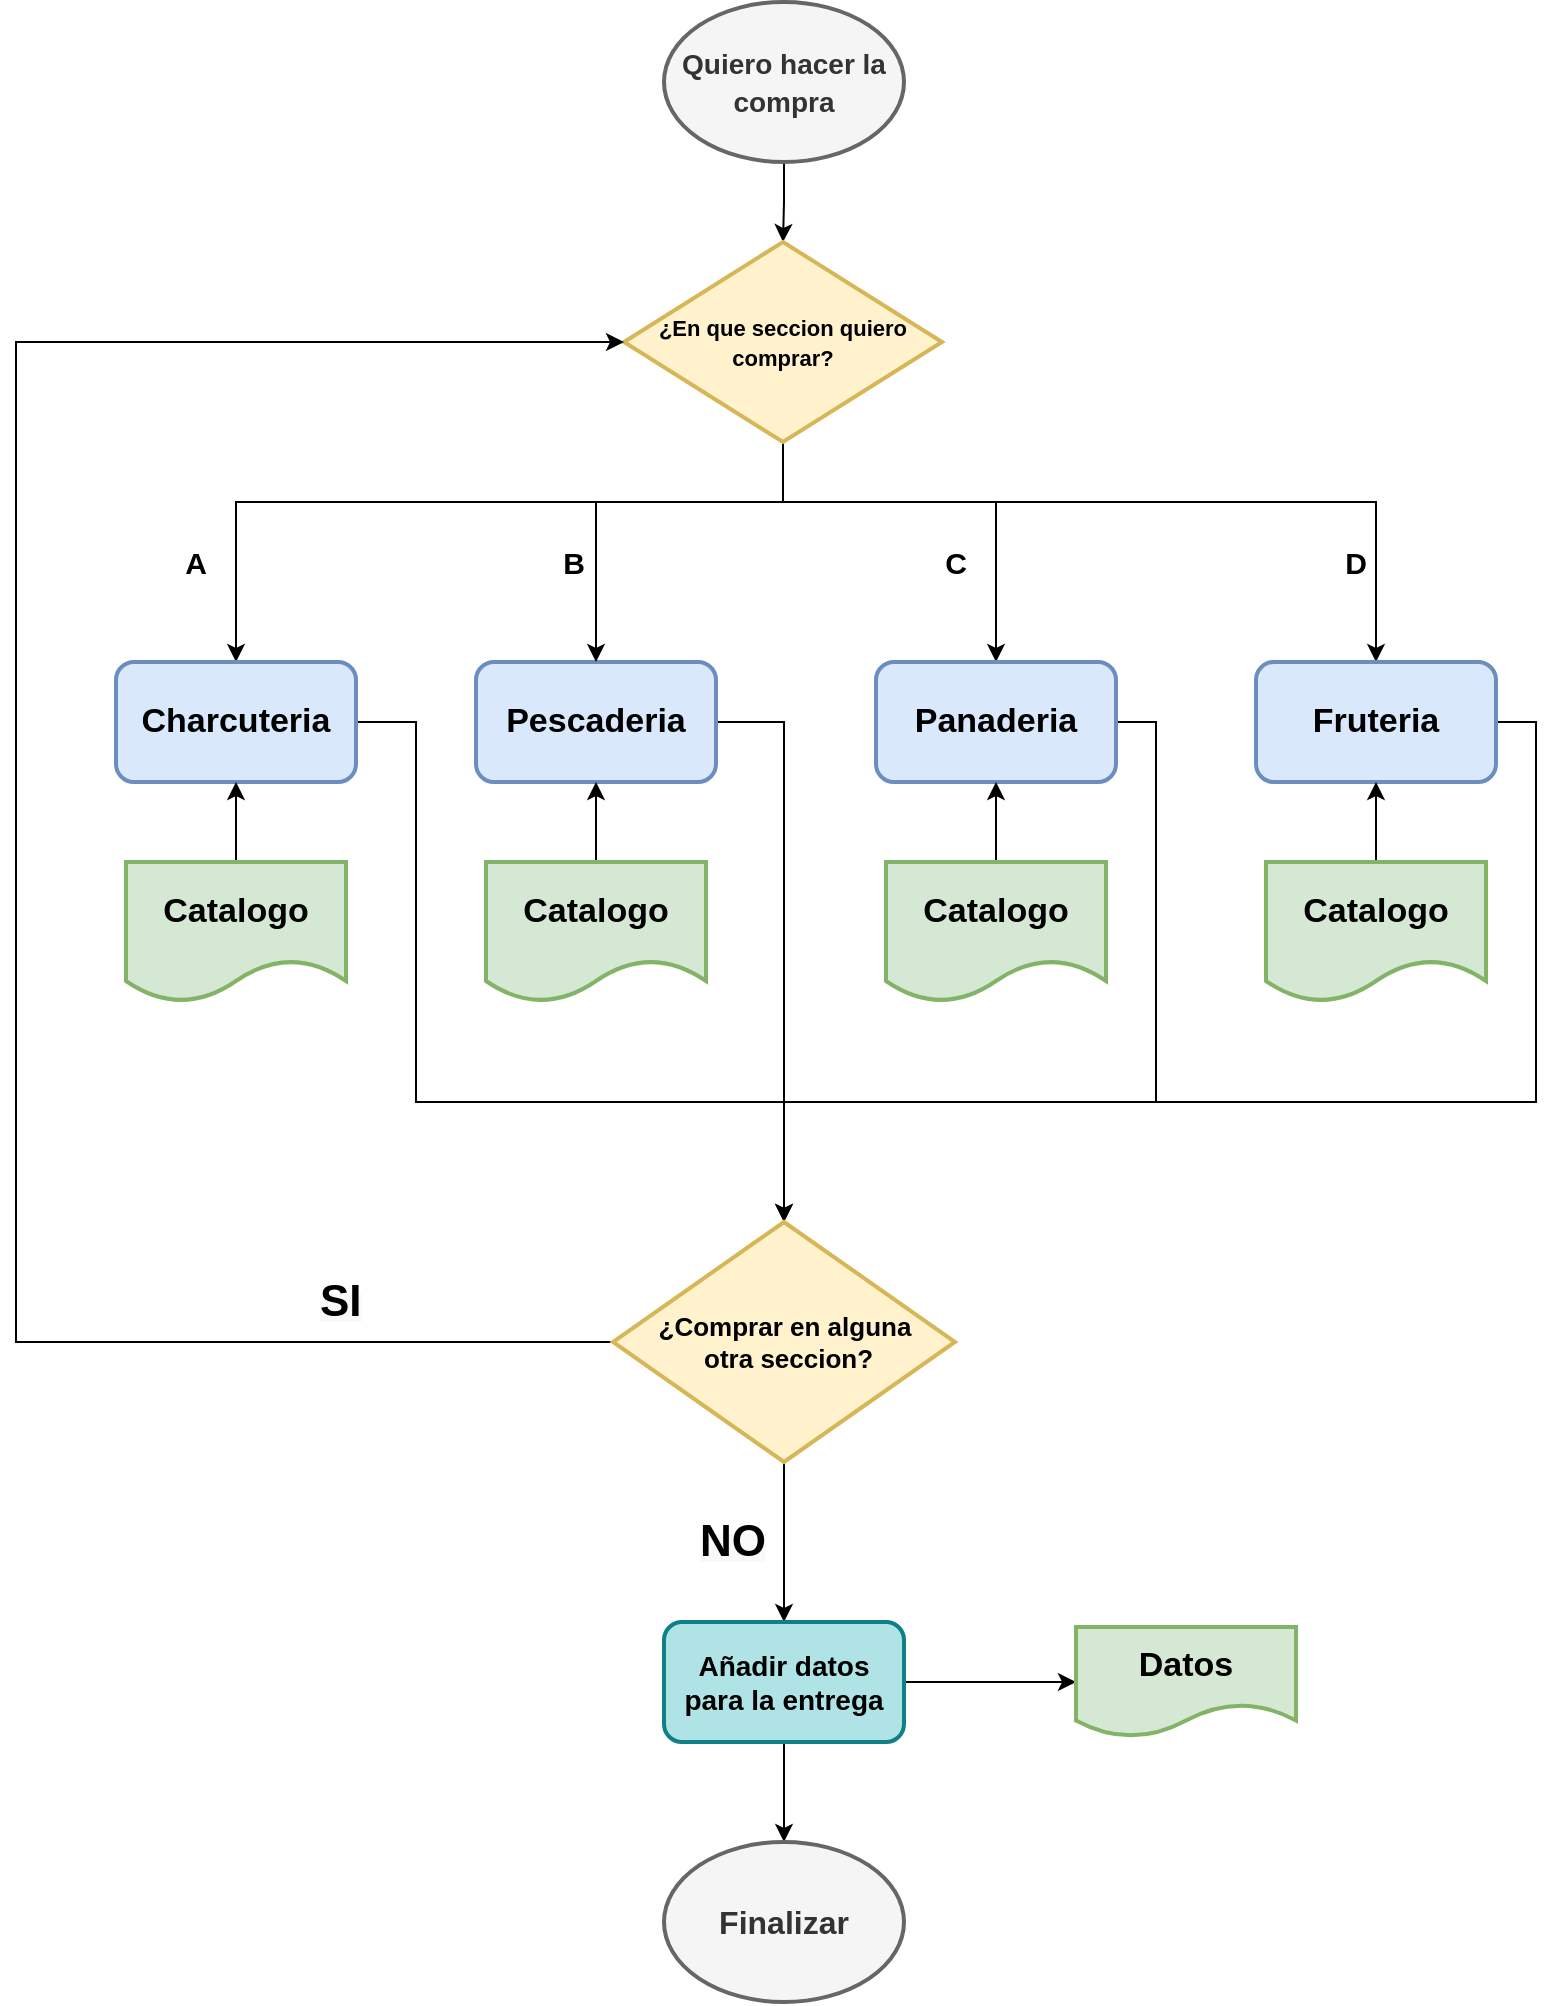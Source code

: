 <mxfile version="14.5.8" type="github">
  <diagram id="0oxOXPpbl2MvyMknku0a" name="Page-1">
    <mxGraphModel dx="1483" dy="829" grid="1" gridSize="10" guides="1" tooltips="1" connect="1" arrows="1" fold="1" page="1" pageScale="1" pageWidth="827" pageHeight="1169" math="0" shadow="0">
      <root>
        <mxCell id="0" />
        <mxCell id="1" parent="0" />
        <mxCell id="ysKK4QOxG-1aNT_mnxi2-3" value="" style="edgeStyle=orthogonalEdgeStyle;rounded=0;orthogonalLoop=1;jettySize=auto;html=1;" edge="1" parent="1" source="ysKK4QOxG-1aNT_mnxi2-1" target="ysKK4QOxG-1aNT_mnxi2-2">
          <mxGeometry relative="1" as="geometry" />
        </mxCell>
        <mxCell id="ysKK4QOxG-1aNT_mnxi2-1" value="&lt;p style=&quot;line-height: 150%&quot;&gt;&lt;font style=&quot;font-size: 14px&quot;&gt;&lt;b&gt;Quiero hacer la compra&lt;/b&gt;&lt;/font&gt;&lt;/p&gt;" style="ellipse;whiteSpace=wrap;html=1;strokeWidth=2;perimeterSpacing=0;fillColor=#f5f5f5;strokeColor=#666666;fontColor=#333333;" vertex="1" parent="1">
          <mxGeometry x="354" y="30" width="120" height="80" as="geometry" />
        </mxCell>
        <mxCell id="ysKK4QOxG-1aNT_mnxi2-6" value="" style="edgeStyle=orthogonalEdgeStyle;rounded=0;orthogonalLoop=1;jettySize=auto;html=1;entryX=0.5;entryY=0;entryDx=0;entryDy=0;" edge="1" parent="1" source="ysKK4QOxG-1aNT_mnxi2-2" target="ysKK4QOxG-1aNT_mnxi2-7">
          <mxGeometry relative="1" as="geometry">
            <mxPoint x="414" y="380" as="targetPoint" />
            <Array as="points">
              <mxPoint x="414" y="280" />
              <mxPoint x="140" y="280" />
            </Array>
          </mxGeometry>
        </mxCell>
        <mxCell id="ysKK4QOxG-1aNT_mnxi2-17" style="edgeStyle=orthogonalEdgeStyle;rounded=0;orthogonalLoop=1;jettySize=auto;html=1;" edge="1" parent="1" target="ysKK4QOxG-1aNT_mnxi2-10">
          <mxGeometry relative="1" as="geometry">
            <mxPoint x="414" y="280" as="sourcePoint" />
            <Array as="points">
              <mxPoint x="493" y="280" />
              <mxPoint x="520" y="280" />
            </Array>
          </mxGeometry>
        </mxCell>
        <mxCell id="ysKK4QOxG-1aNT_mnxi2-29" style="edgeStyle=orthogonalEdgeStyle;rounded=0;orthogonalLoop=1;jettySize=auto;html=1;exitX=0.5;exitY=1;exitDx=0;exitDy=0;entryX=0.5;entryY=0;entryDx=0;entryDy=0;" edge="1" parent="1" source="ysKK4QOxG-1aNT_mnxi2-2" target="ysKK4QOxG-1aNT_mnxi2-11">
          <mxGeometry relative="1" as="geometry">
            <Array as="points">
              <mxPoint x="414" y="280" />
              <mxPoint x="710" y="280" />
            </Array>
          </mxGeometry>
        </mxCell>
        <mxCell id="ysKK4QOxG-1aNT_mnxi2-2" value="&lt;b&gt;&lt;font style=&quot;font-size: 11px&quot;&gt;¿En que seccion quiero comprar?&lt;/font&gt;&lt;/b&gt;" style="rhombus;whiteSpace=wrap;html=1;strokeColor=#d6b656;strokeWidth=2;fillColor=#fff2cc;" vertex="1" parent="1">
          <mxGeometry x="334" y="150" width="159" height="100" as="geometry" />
        </mxCell>
        <mxCell id="ysKK4QOxG-1aNT_mnxi2-4" style="edgeStyle=orthogonalEdgeStyle;rounded=0;orthogonalLoop=1;jettySize=auto;html=1;exitX=0.5;exitY=1;exitDx=0;exitDy=0;" edge="1" parent="1" source="ysKK4QOxG-1aNT_mnxi2-2" target="ysKK4QOxG-1aNT_mnxi2-2">
          <mxGeometry relative="1" as="geometry" />
        </mxCell>
        <mxCell id="ysKK4QOxG-1aNT_mnxi2-48" style="edgeStyle=orthogonalEdgeStyle;rounded=0;orthogonalLoop=1;jettySize=auto;html=1;exitX=1;exitY=0.5;exitDx=0;exitDy=0;entryX=0.5;entryY=0;entryDx=0;entryDy=0;" edge="1" parent="1" source="ysKK4QOxG-1aNT_mnxi2-7" target="ysKK4QOxG-1aNT_mnxi2-32">
          <mxGeometry relative="1" as="geometry">
            <Array as="points">
              <mxPoint x="230" y="390" />
              <mxPoint x="230" y="580" />
              <mxPoint x="414" y="580" />
            </Array>
          </mxGeometry>
        </mxCell>
        <mxCell id="ysKK4QOxG-1aNT_mnxi2-7" value="&lt;font style=&quot;font-size: 17px&quot;&gt;&lt;b&gt;Charcuteria&lt;/b&gt;&lt;/font&gt;" style="rounded=1;whiteSpace=wrap;html=1;strokeWidth=2;fillColor=#dae8fc;strokeColor=#6c8ebf;" vertex="1" parent="1">
          <mxGeometry x="80" y="360" width="120" height="60" as="geometry" />
        </mxCell>
        <mxCell id="ysKK4QOxG-1aNT_mnxi2-49" style="edgeStyle=orthogonalEdgeStyle;rounded=0;orthogonalLoop=1;jettySize=auto;html=1;exitX=1;exitY=0.5;exitDx=0;exitDy=0;entryX=0.5;entryY=0;entryDx=0;entryDy=0;" edge="1" parent="1" source="ysKK4QOxG-1aNT_mnxi2-9" target="ysKK4QOxG-1aNT_mnxi2-32">
          <mxGeometry relative="1" as="geometry" />
        </mxCell>
        <mxCell id="ysKK4QOxG-1aNT_mnxi2-9" value="&lt;font style=&quot;font-size: 17px&quot;&gt;&lt;b&gt;Pescaderia&lt;/b&gt;&lt;/font&gt;" style="rounded=1;whiteSpace=wrap;html=1;strokeWidth=2;fillColor=#dae8fc;strokeColor=#6c8ebf;" vertex="1" parent="1">
          <mxGeometry x="260" y="360" width="120" height="60" as="geometry" />
        </mxCell>
        <mxCell id="ysKK4QOxG-1aNT_mnxi2-50" style="edgeStyle=orthogonalEdgeStyle;rounded=0;orthogonalLoop=1;jettySize=auto;html=1;exitX=1;exitY=0.5;exitDx=0;exitDy=0;entryX=1;entryY=0.5;entryDx=0;entryDy=0;" edge="1" parent="1" source="ysKK4QOxG-1aNT_mnxi2-10" target="ysKK4QOxG-1aNT_mnxi2-32">
          <mxGeometry relative="1" as="geometry">
            <Array as="points">
              <mxPoint x="600" y="390" />
              <mxPoint x="600" y="580" />
              <mxPoint x="414" y="580" />
              <mxPoint x="414" y="700" />
            </Array>
          </mxGeometry>
        </mxCell>
        <mxCell id="ysKK4QOxG-1aNT_mnxi2-10" value="&lt;font style=&quot;font-size: 17px&quot;&gt;&lt;b&gt;Panaderia&lt;/b&gt;&lt;/font&gt;" style="rounded=1;whiteSpace=wrap;html=1;strokeWidth=2;fillColor=#dae8fc;strokeColor=#6c8ebf;" vertex="1" parent="1">
          <mxGeometry x="460" y="360" width="120" height="60" as="geometry" />
        </mxCell>
        <mxCell id="ysKK4QOxG-1aNT_mnxi2-51" style="edgeStyle=orthogonalEdgeStyle;rounded=0;orthogonalLoop=1;jettySize=auto;html=1;exitX=1;exitY=0.5;exitDx=0;exitDy=0;entryX=1;entryY=0.5;entryDx=0;entryDy=0;" edge="1" parent="1" source="ysKK4QOxG-1aNT_mnxi2-11" target="ysKK4QOxG-1aNT_mnxi2-32">
          <mxGeometry relative="1" as="geometry">
            <Array as="points">
              <mxPoint x="790" y="390" />
              <mxPoint x="790" y="580" />
              <mxPoint x="414" y="580" />
              <mxPoint x="414" y="700" />
            </Array>
          </mxGeometry>
        </mxCell>
        <mxCell id="ysKK4QOxG-1aNT_mnxi2-11" value="&lt;font style=&quot;font-size: 17px&quot;&gt;&lt;b&gt;Fruteria&lt;/b&gt;&lt;/font&gt;" style="rounded=1;whiteSpace=wrap;html=1;strokeWidth=2;fillColor=#dae8fc;strokeColor=#6c8ebf;" vertex="1" parent="1">
          <mxGeometry x="650" y="360" width="120" height="60" as="geometry" />
        </mxCell>
        <mxCell id="ysKK4QOxG-1aNT_mnxi2-15" value="" style="endArrow=classic;html=1;entryX=0.5;entryY=0;entryDx=0;entryDy=0;" edge="1" parent="1" target="ysKK4QOxG-1aNT_mnxi2-9">
          <mxGeometry width="50" height="50" relative="1" as="geometry">
            <mxPoint x="320" y="280" as="sourcePoint" />
            <mxPoint x="440" y="240" as="targetPoint" />
          </mxGeometry>
        </mxCell>
        <mxCell id="ysKK4QOxG-1aNT_mnxi2-20" value="" style="edgeStyle=orthogonalEdgeStyle;rounded=0;orthogonalLoop=1;jettySize=auto;html=1;" edge="1" parent="1" source="ysKK4QOxG-1aNT_mnxi2-19" target="ysKK4QOxG-1aNT_mnxi2-7">
          <mxGeometry relative="1" as="geometry" />
        </mxCell>
        <mxCell id="ysKK4QOxG-1aNT_mnxi2-19" value="&lt;b&gt;&lt;font style=&quot;font-size: 17px&quot;&gt;Catalogo&lt;/font&gt;&lt;/b&gt;" style="shape=document;whiteSpace=wrap;html=1;boundedLbl=1;strokeWidth=2;fillColor=#d5e8d4;strokeColor=#82b366;" vertex="1" parent="1">
          <mxGeometry x="85" y="460" width="110" height="70" as="geometry" />
        </mxCell>
        <mxCell id="ysKK4QOxG-1aNT_mnxi2-26" value="" style="edgeStyle=orthogonalEdgeStyle;rounded=0;orthogonalLoop=1;jettySize=auto;html=1;" edge="1" parent="1" source="ysKK4QOxG-1aNT_mnxi2-21" target="ysKK4QOxG-1aNT_mnxi2-9">
          <mxGeometry relative="1" as="geometry" />
        </mxCell>
        <mxCell id="ysKK4QOxG-1aNT_mnxi2-21" value="&lt;b&gt;&lt;font style=&quot;font-size: 17px&quot;&gt;Catalogo&lt;/font&gt;&lt;/b&gt;" style="shape=document;whiteSpace=wrap;html=1;boundedLbl=1;strokeWidth=2;fillColor=#d5e8d4;strokeColor=#82b366;" vertex="1" parent="1">
          <mxGeometry x="265" y="460" width="110" height="70" as="geometry" />
        </mxCell>
        <mxCell id="ysKK4QOxG-1aNT_mnxi2-25" value="" style="edgeStyle=orthogonalEdgeStyle;rounded=0;orthogonalLoop=1;jettySize=auto;html=1;" edge="1" parent="1" source="ysKK4QOxG-1aNT_mnxi2-22" target="ysKK4QOxG-1aNT_mnxi2-10">
          <mxGeometry relative="1" as="geometry" />
        </mxCell>
        <mxCell id="ysKK4QOxG-1aNT_mnxi2-22" value="&lt;b&gt;&lt;font style=&quot;font-size: 17px&quot;&gt;Catalogo&lt;/font&gt;&lt;/b&gt;" style="shape=document;whiteSpace=wrap;html=1;boundedLbl=1;strokeWidth=2;fillColor=#d5e8d4;strokeColor=#82b366;" vertex="1" parent="1">
          <mxGeometry x="465" y="460" width="110" height="70" as="geometry" />
        </mxCell>
        <mxCell id="ysKK4QOxG-1aNT_mnxi2-24" value="" style="edgeStyle=orthogonalEdgeStyle;rounded=0;orthogonalLoop=1;jettySize=auto;html=1;" edge="1" parent="1" source="ysKK4QOxG-1aNT_mnxi2-23" target="ysKK4QOxG-1aNT_mnxi2-11">
          <mxGeometry relative="1" as="geometry" />
        </mxCell>
        <mxCell id="ysKK4QOxG-1aNT_mnxi2-23" value="&lt;b&gt;&lt;font style=&quot;font-size: 17px&quot;&gt;Catalogo&lt;/font&gt;&lt;/b&gt;" style="shape=document;whiteSpace=wrap;html=1;boundedLbl=1;strokeWidth=2;fillColor=#d5e8d4;strokeColor=#82b366;" vertex="1" parent="1">
          <mxGeometry x="655" y="460" width="110" height="70" as="geometry" />
        </mxCell>
        <mxCell id="ysKK4QOxG-1aNT_mnxi2-36" style="edgeStyle=orthogonalEdgeStyle;rounded=0;orthogonalLoop=1;jettySize=auto;html=1;exitX=0;exitY=0.5;exitDx=0;exitDy=0;entryX=0;entryY=0.5;entryDx=0;entryDy=0;" edge="1" parent="1" source="ysKK4QOxG-1aNT_mnxi2-32" target="ysKK4QOxG-1aNT_mnxi2-2">
          <mxGeometry relative="1" as="geometry">
            <Array as="points">
              <mxPoint x="30" y="700" />
              <mxPoint x="30" y="200" />
            </Array>
          </mxGeometry>
        </mxCell>
        <mxCell id="ysKK4QOxG-1aNT_mnxi2-38" style="edgeStyle=orthogonalEdgeStyle;rounded=0;orthogonalLoop=1;jettySize=auto;html=1;exitX=0.5;exitY=1;exitDx=0;exitDy=0;entryX=0.5;entryY=0;entryDx=0;entryDy=0;" edge="1" parent="1" source="ysKK4QOxG-1aNT_mnxi2-32" target="ysKK4QOxG-1aNT_mnxi2-37">
          <mxGeometry relative="1" as="geometry" />
        </mxCell>
        <mxCell id="ysKK4QOxG-1aNT_mnxi2-32" value="&lt;font style=&quot;font-size: 13px&quot;&gt;&lt;b&gt;¿Comprar en alguna&lt;br&gt;&amp;nbsp;otra seccion?&lt;/b&gt;&lt;/font&gt;" style="rhombus;whiteSpace=wrap;html=1;strokeWidth=2;fillColor=#fff2cc;strokeColor=#d6b656;" vertex="1" parent="1">
          <mxGeometry x="328.5" y="640" width="171" height="120" as="geometry" />
        </mxCell>
        <mxCell id="ysKK4QOxG-1aNT_mnxi2-41" value="" style="edgeStyle=orthogonalEdgeStyle;rounded=0;orthogonalLoop=1;jettySize=auto;html=1;" edge="1" parent="1" source="ysKK4QOxG-1aNT_mnxi2-37" target="ysKK4QOxG-1aNT_mnxi2-39">
          <mxGeometry relative="1" as="geometry" />
        </mxCell>
        <mxCell id="ysKK4QOxG-1aNT_mnxi2-43" value="" style="edgeStyle=orthogonalEdgeStyle;rounded=0;orthogonalLoop=1;jettySize=auto;html=1;" edge="1" parent="1" source="ysKK4QOxG-1aNT_mnxi2-37" target="ysKK4QOxG-1aNT_mnxi2-42">
          <mxGeometry relative="1" as="geometry" />
        </mxCell>
        <mxCell id="ysKK4QOxG-1aNT_mnxi2-37" value="&lt;font style=&quot;font-size: 14px&quot;&gt;&lt;b&gt;Añadir datos para la entrega&lt;/b&gt;&lt;/font&gt;" style="rounded=1;whiteSpace=wrap;html=1;strokeWidth=2;fillColor=#b0e3e6;strokeColor=#0e8088;" vertex="1" parent="1">
          <mxGeometry x="354" y="840" width="120" height="60" as="geometry" />
        </mxCell>
        <mxCell id="ysKK4QOxG-1aNT_mnxi2-39" value="&lt;b&gt;&lt;font style=&quot;font-size: 17px&quot;&gt;Datos&lt;/font&gt;&lt;/b&gt;" style="shape=document;whiteSpace=wrap;html=1;boundedLbl=1;strokeWidth=2;fillColor=#d5e8d4;strokeColor=#82b366;" vertex="1" parent="1">
          <mxGeometry x="560" y="842.5" width="110" height="55" as="geometry" />
        </mxCell>
        <mxCell id="ysKK4QOxG-1aNT_mnxi2-42" value="&lt;font size=&quot;1&quot;&gt;&lt;b style=&quot;font-size: 16px&quot;&gt;Finalizar&lt;/b&gt;&lt;/font&gt;" style="ellipse;whiteSpace=wrap;html=1;rounded=1;strokeColor=#666666;strokeWidth=2;fillColor=#f5f5f5;fontColor=#333333;" vertex="1" parent="1">
          <mxGeometry x="354" y="950" width="120" height="80" as="geometry" />
        </mxCell>
        <mxCell id="ysKK4QOxG-1aNT_mnxi2-44" value="&lt;b&gt;&lt;font style=&quot;font-size: 15px&quot;&gt;A&lt;/font&gt;&lt;/b&gt;" style="text;html=1;strokeColor=none;fillColor=none;align=center;verticalAlign=middle;whiteSpace=wrap;rounded=0;" vertex="1" parent="1">
          <mxGeometry x="100" y="300" width="40" height="20" as="geometry" />
        </mxCell>
        <mxCell id="ysKK4QOxG-1aNT_mnxi2-45" value="&lt;b&gt;&lt;font style=&quot;font-size: 15px&quot;&gt;B&lt;/font&gt;&lt;/b&gt;" style="text;html=1;strokeColor=none;fillColor=none;align=center;verticalAlign=middle;whiteSpace=wrap;rounded=0;" vertex="1" parent="1">
          <mxGeometry x="288.5" y="300" width="40" height="20" as="geometry" />
        </mxCell>
        <mxCell id="ysKK4QOxG-1aNT_mnxi2-46" value="&lt;b&gt;&lt;font style=&quot;font-size: 15px&quot;&gt;C&lt;/font&gt;&lt;/b&gt;" style="text;html=1;strokeColor=none;fillColor=none;align=center;verticalAlign=middle;whiteSpace=wrap;rounded=0;" vertex="1" parent="1">
          <mxGeometry x="480" y="300" width="40" height="20" as="geometry" />
        </mxCell>
        <mxCell id="ysKK4QOxG-1aNT_mnxi2-47" value="&lt;b&gt;&lt;font style=&quot;font-size: 15px&quot;&gt;D&lt;/font&gt;&lt;/b&gt;" style="text;html=1;strokeColor=none;fillColor=none;align=center;verticalAlign=middle;whiteSpace=wrap;rounded=0;" vertex="1" parent="1">
          <mxGeometry x="680" y="300" width="40" height="20" as="geometry" />
        </mxCell>
        <mxCell id="ysKK4QOxG-1aNT_mnxi2-54" value="&lt;b style=&quot;color: rgb(0 , 0 , 0) ; font-family: &amp;#34;helvetica&amp;#34; ; font-size: 12px ; font-style: normal ; letter-spacing: normal ; text-align: center ; text-indent: 0px ; text-transform: none ; word-spacing: 0px ; background-color: rgb(248 , 249 , 250)&quot;&gt;&lt;font style=&quot;font-size: 22px&quot;&gt;SI&lt;/font&gt;&lt;/b&gt;" style="text;whiteSpace=wrap;html=1;" vertex="1" parent="1">
          <mxGeometry x="180" y="660" width="40" height="30" as="geometry" />
        </mxCell>
        <mxCell id="ysKK4QOxG-1aNT_mnxi2-55" value="&lt;b style=&quot;color: rgb(0 , 0 , 0) ; font-size: 12px ; font-style: normal ; letter-spacing: normal ; text-indent: 0px ; text-transform: none ; word-spacing: 0px ; font-family: &amp;#34;helvetica&amp;#34; ; text-align: center ; background-color: rgb(248 , 249 , 250)&quot;&gt;&lt;font style=&quot;font-size: 22px&quot;&gt;NO&lt;/font&gt;&lt;/b&gt;" style="text;whiteSpace=wrap;html=1;" vertex="1" parent="1">
          <mxGeometry x="370" y="780" width="50" height="30" as="geometry" />
        </mxCell>
      </root>
    </mxGraphModel>
  </diagram>
</mxfile>
